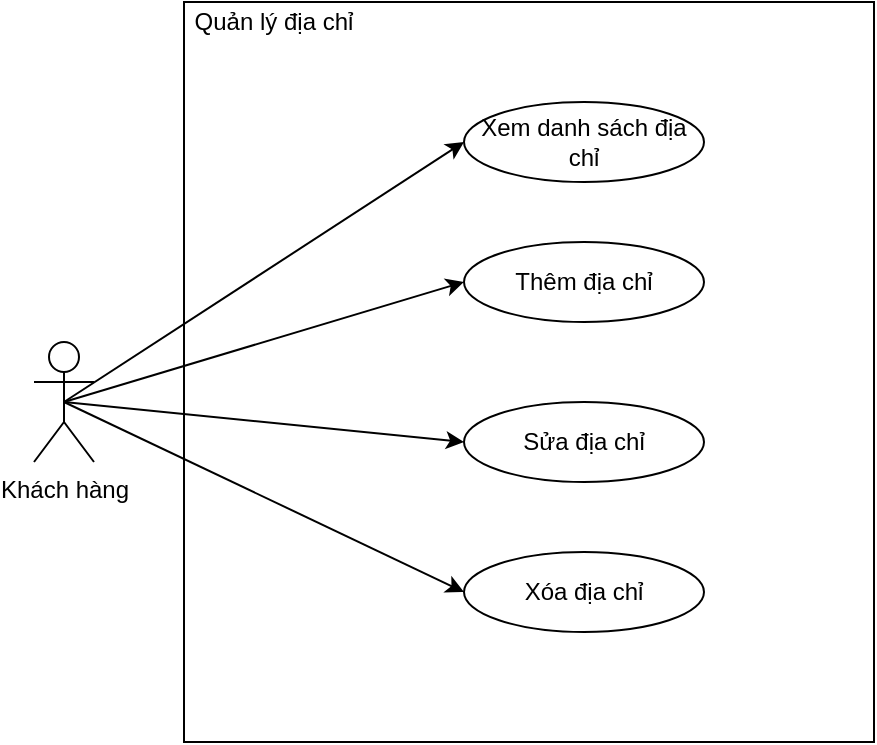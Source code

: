 <mxfile version="11.1.4" type="device"><diagram id="4ChISK0cEDHu8Paiti92" name="Page-1"><mxGraphModel dx="1086" dy="848" grid="0" gridSize="10" guides="1" tooltips="1" connect="1" arrows="1" fold="1" page="0" pageScale="1" pageWidth="850" pageHeight="1100" math="0" shadow="0"><root><mxCell id="0"/><mxCell id="1" parent="0"/><mxCell id="DAxPjOTvsAJLPhDZTXyc-27" value="" style="rounded=0;whiteSpace=wrap;html=1;" parent="1" vertex="1"><mxGeometry x="225" y="320" width="345" height="370" as="geometry"/></mxCell><mxCell id="DAxPjOTvsAJLPhDZTXyc-28" value="Quản lý địa chỉ" style="text;html=1;strokeColor=none;fillColor=none;align=center;verticalAlign=middle;whiteSpace=wrap;rounded=0;" parent="1" vertex="1"><mxGeometry x="225" y="320" width="90" height="20" as="geometry"/></mxCell><mxCell id="DAxPjOTvsAJLPhDZTXyc-29" value="Khách hàng" style="shape=umlActor;verticalLabelPosition=bottom;labelBackgroundColor=#ffffff;verticalAlign=top;html=1;outlineConnect=0;" parent="1" vertex="1"><mxGeometry x="150" y="490" width="30" height="60" as="geometry"/></mxCell><mxCell id="DAxPjOTvsAJLPhDZTXyc-30" value="Xem danh sách địa chỉ" style="ellipse;whiteSpace=wrap;html=1;" parent="1" vertex="1"><mxGeometry x="365" y="370" width="120" height="40" as="geometry"/></mxCell><mxCell id="DAxPjOTvsAJLPhDZTXyc-57" value="Thêm địa chỉ" style="ellipse;whiteSpace=wrap;html=1;" parent="1" vertex="1"><mxGeometry x="365" y="440" width="120" height="40" as="geometry"/></mxCell><mxCell id="DAxPjOTvsAJLPhDZTXyc-58" value="Sửa địa chỉ" style="ellipse;whiteSpace=wrap;html=1;" parent="1" vertex="1"><mxGeometry x="365" y="520" width="120" height="40" as="geometry"/></mxCell><mxCell id="DAxPjOTvsAJLPhDZTXyc-59" value="Xóa địa chỉ" style="ellipse;whiteSpace=wrap;html=1;" parent="1" vertex="1"><mxGeometry x="365" y="595" width="120" height="40" as="geometry"/></mxCell><mxCell id="DAxPjOTvsAJLPhDZTXyc-60" value="" style="endArrow=classic;html=1;exitX=0.5;exitY=0.5;exitDx=0;exitDy=0;exitPerimeter=0;entryX=0;entryY=0.5;entryDx=0;entryDy=0;" parent="1" source="DAxPjOTvsAJLPhDZTXyc-29" target="DAxPjOTvsAJLPhDZTXyc-30" edge="1"><mxGeometry width="50" height="50" relative="1" as="geometry"><mxPoint x="100" y="980" as="sourcePoint"/><mxPoint x="150" y="930" as="targetPoint"/></mxGeometry></mxCell><mxCell id="DAxPjOTvsAJLPhDZTXyc-61" value="" style="endArrow=classic;html=1;exitX=0.5;exitY=0.5;exitDx=0;exitDy=0;exitPerimeter=0;entryX=0;entryY=0.5;entryDx=0;entryDy=0;" parent="1" source="DAxPjOTvsAJLPhDZTXyc-29" target="DAxPjOTvsAJLPhDZTXyc-57" edge="1"><mxGeometry width="50" height="50" relative="1" as="geometry"><mxPoint x="270" y="570" as="sourcePoint"/><mxPoint x="320" y="520" as="targetPoint"/></mxGeometry></mxCell><mxCell id="DAxPjOTvsAJLPhDZTXyc-62" value="" style="endArrow=classic;html=1;exitX=0.5;exitY=0.5;exitDx=0;exitDy=0;exitPerimeter=0;entryX=0;entryY=0.5;entryDx=0;entryDy=0;" parent="1" source="DAxPjOTvsAJLPhDZTXyc-29" target="DAxPjOTvsAJLPhDZTXyc-58" edge="1"><mxGeometry width="50" height="50" relative="1" as="geometry"><mxPoint x="120" y="550" as="sourcePoint"/><mxPoint x="310" y="560" as="targetPoint"/></mxGeometry></mxCell><mxCell id="DAxPjOTvsAJLPhDZTXyc-63" value="" style="endArrow=classic;html=1;exitX=0.5;exitY=0.5;exitDx=0;exitDy=0;exitPerimeter=0;entryX=0;entryY=0.5;entryDx=0;entryDy=0;" parent="1" source="DAxPjOTvsAJLPhDZTXyc-29" target="DAxPjOTvsAJLPhDZTXyc-59" edge="1"><mxGeometry width="50" height="50" relative="1" as="geometry"><mxPoint x="300" y="670" as="sourcePoint"/><mxPoint x="350" y="620" as="targetPoint"/></mxGeometry></mxCell></root></mxGraphModel></diagram></mxfile>